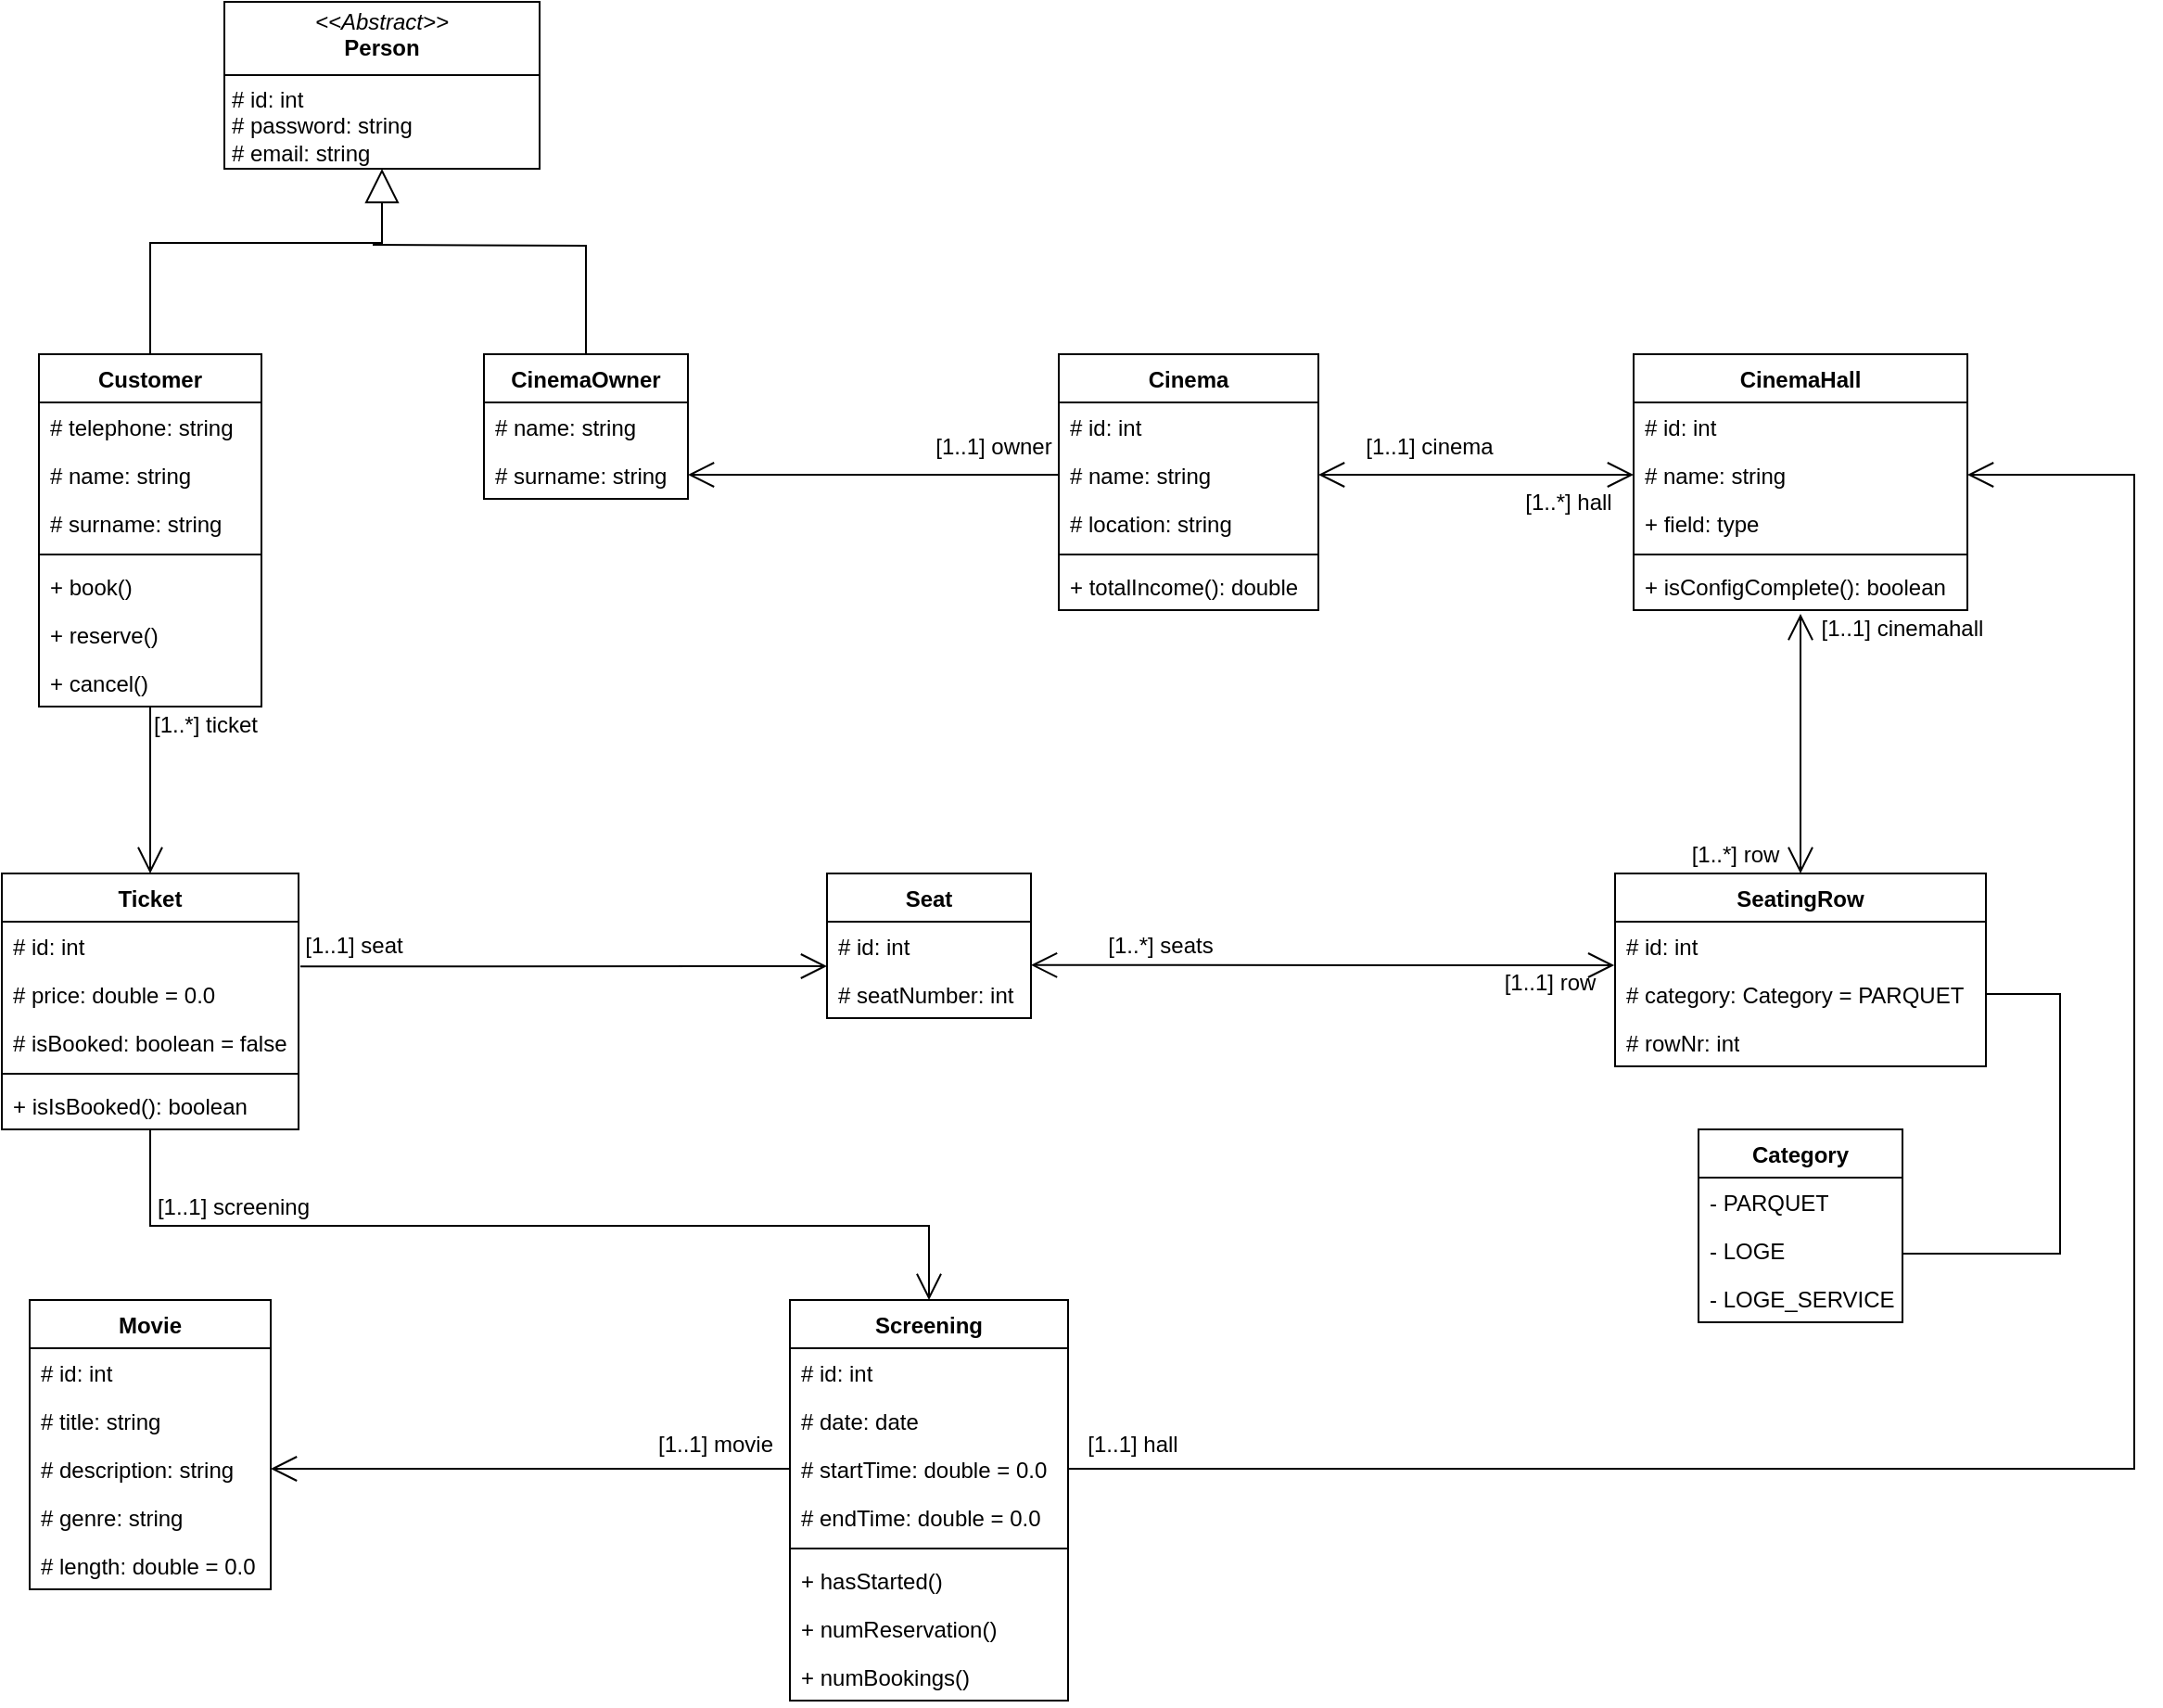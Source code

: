<mxfile version="26.0.9" pages="3">
  <diagram id="qS6SpZiyglDDxvSr4whf" name="UML-Fachklassendiagramm">
    <mxGraphModel dx="2580" dy="1276" grid="1" gridSize="10" guides="1" tooltips="1" connect="1" arrows="1" fold="1" page="1" pageScale="1" pageWidth="827" pageHeight="1169" math="0" shadow="0">
      <root>
        <mxCell id="0" />
        <mxCell id="1" parent="0" />
        <mxCell id="lvTw6lGgkBzKPOZ7wGYp-1" value="Customer" style="swimlane;fontStyle=1;align=center;verticalAlign=top;childLayout=stackLayout;horizontal=1;startSize=26;horizontalStack=0;resizeParent=1;resizeParentMax=0;resizeLast=0;collapsible=1;marginBottom=0;whiteSpace=wrap;html=1;" parent="1" vertex="1">
          <mxGeometry x="180" y="330" width="120" height="190" as="geometry" />
        </mxCell>
        <mxCell id="lvTw6lGgkBzKPOZ7wGYp-2" value="# telephone: string" style="text;strokeColor=none;fillColor=none;align=left;verticalAlign=top;spacingLeft=4;spacingRight=4;overflow=hidden;rotatable=0;points=[[0,0.5],[1,0.5]];portConstraint=eastwest;whiteSpace=wrap;html=1;" parent="lvTw6lGgkBzKPOZ7wGYp-1" vertex="1">
          <mxGeometry y="26" width="120" height="26" as="geometry" />
        </mxCell>
        <mxCell id="lvTw6lGgkBzKPOZ7wGYp-6" value="# name: string" style="text;strokeColor=none;fillColor=none;align=left;verticalAlign=top;spacingLeft=4;spacingRight=4;overflow=hidden;rotatable=0;points=[[0,0.5],[1,0.5]];portConstraint=eastwest;whiteSpace=wrap;html=1;" parent="lvTw6lGgkBzKPOZ7wGYp-1" vertex="1">
          <mxGeometry y="52" width="120" height="26" as="geometry" />
        </mxCell>
        <mxCell id="lvTw6lGgkBzKPOZ7wGYp-7" value="# surname: string" style="text;strokeColor=none;fillColor=none;align=left;verticalAlign=top;spacingLeft=4;spacingRight=4;overflow=hidden;rotatable=0;points=[[0,0.5],[1,0.5]];portConstraint=eastwest;whiteSpace=wrap;html=1;" parent="lvTw6lGgkBzKPOZ7wGYp-1" vertex="1">
          <mxGeometry y="78" width="120" height="26" as="geometry" />
        </mxCell>
        <mxCell id="lvTw6lGgkBzKPOZ7wGYp-3" value="" style="line;strokeWidth=1;fillColor=none;align=left;verticalAlign=middle;spacingTop=-1;spacingLeft=3;spacingRight=3;rotatable=0;labelPosition=right;points=[];portConstraint=eastwest;strokeColor=inherit;" parent="lvTw6lGgkBzKPOZ7wGYp-1" vertex="1">
          <mxGeometry y="104" width="120" height="8" as="geometry" />
        </mxCell>
        <mxCell id="lvTw6lGgkBzKPOZ7wGYp-4" value="+ book()" style="text;strokeColor=none;fillColor=none;align=left;verticalAlign=top;spacingLeft=4;spacingRight=4;overflow=hidden;rotatable=0;points=[[0,0.5],[1,0.5]];portConstraint=eastwest;whiteSpace=wrap;html=1;" parent="lvTw6lGgkBzKPOZ7wGYp-1" vertex="1">
          <mxGeometry y="112" width="120" height="26" as="geometry" />
        </mxCell>
        <mxCell id="lvTw6lGgkBzKPOZ7wGYp-8" value="+ reserve()" style="text;strokeColor=none;fillColor=none;align=left;verticalAlign=top;spacingLeft=4;spacingRight=4;overflow=hidden;rotatable=0;points=[[0,0.5],[1,0.5]];portConstraint=eastwest;whiteSpace=wrap;html=1;" parent="lvTw6lGgkBzKPOZ7wGYp-1" vertex="1">
          <mxGeometry y="138" width="120" height="26" as="geometry" />
        </mxCell>
        <mxCell id="lvTw6lGgkBzKPOZ7wGYp-9" value="+ cancel()" style="text;strokeColor=none;fillColor=none;align=left;verticalAlign=top;spacingLeft=4;spacingRight=4;overflow=hidden;rotatable=0;points=[[0,0.5],[1,0.5]];portConstraint=eastwest;whiteSpace=wrap;html=1;" parent="lvTw6lGgkBzKPOZ7wGYp-1" vertex="1">
          <mxGeometry y="164" width="120" height="26" as="geometry" />
        </mxCell>
        <mxCell id="lvTw6lGgkBzKPOZ7wGYp-5" value="&lt;p style=&quot;margin:0px;margin-top:4px;text-align:center;&quot;&gt;&lt;i&gt;&amp;lt;&amp;lt;Abstract&amp;gt;&amp;gt;&lt;/i&gt;&lt;br&gt;&lt;b&gt;Person&lt;/b&gt;&lt;/p&gt;&lt;hr size=&quot;1&quot; style=&quot;border-style:solid;&quot;&gt;&lt;p style=&quot;margin:0px;margin-left:4px;&quot;&gt;# id: int&lt;br&gt;# password: string&lt;/p&gt;&lt;p style=&quot;margin:0px;margin-left:4px;&quot;&gt;# email: string&lt;/p&gt;&lt;p style=&quot;margin:0px;margin-left:4px;&quot;&gt;&lt;br&gt;&lt;/p&gt;" style="verticalAlign=top;align=left;overflow=fill;html=1;whiteSpace=wrap;" parent="1" vertex="1">
          <mxGeometry x="280" y="140" width="170" height="90" as="geometry" />
        </mxCell>
        <mxCell id="lvTw6lGgkBzKPOZ7wGYp-10" value="" style="endArrow=block;endSize=16;endFill=0;html=1;rounded=0;exitX=0.5;exitY=0;exitDx=0;exitDy=0;entryX=0.5;entryY=1;entryDx=0;entryDy=0;" parent="1" source="lvTw6lGgkBzKPOZ7wGYp-1" target="lvTw6lGgkBzKPOZ7wGYp-5" edge="1">
          <mxGeometry width="160" relative="1" as="geometry">
            <mxPoint x="330" y="410" as="sourcePoint" />
            <mxPoint x="490" y="410" as="targetPoint" />
            <Array as="points">
              <mxPoint x="240" y="270" />
              <mxPoint x="365" y="270" />
            </Array>
          </mxGeometry>
        </mxCell>
        <mxCell id="lvTw6lGgkBzKPOZ7wGYp-11" value="Ticket" style="swimlane;fontStyle=1;align=center;verticalAlign=top;childLayout=stackLayout;horizontal=1;startSize=26;horizontalStack=0;resizeParent=1;resizeParentMax=0;resizeLast=0;collapsible=1;marginBottom=0;whiteSpace=wrap;html=1;" parent="1" vertex="1">
          <mxGeometry x="160" y="610" width="160" height="138" as="geometry" />
        </mxCell>
        <mxCell id="lvTw6lGgkBzKPOZ7wGYp-16" value="# id: int" style="text;strokeColor=none;fillColor=none;align=left;verticalAlign=top;spacingLeft=4;spacingRight=4;overflow=hidden;rotatable=0;points=[[0,0.5],[1,0.5]];portConstraint=eastwest;whiteSpace=wrap;html=1;" parent="lvTw6lGgkBzKPOZ7wGYp-11" vertex="1">
          <mxGeometry y="26" width="160" height="26" as="geometry" />
        </mxCell>
        <mxCell id="lvTw6lGgkBzKPOZ7wGYp-12" value="# price: double = 0.0" style="text;strokeColor=none;fillColor=none;align=left;verticalAlign=top;spacingLeft=4;spacingRight=4;overflow=hidden;rotatable=0;points=[[0,0.5],[1,0.5]];portConstraint=eastwest;whiteSpace=wrap;html=1;" parent="lvTw6lGgkBzKPOZ7wGYp-11" vertex="1">
          <mxGeometry y="52" width="160" height="26" as="geometry" />
        </mxCell>
        <mxCell id="lvTw6lGgkBzKPOZ7wGYp-15" value="# isBooked: boolean = false" style="text;strokeColor=none;fillColor=none;align=left;verticalAlign=top;spacingLeft=4;spacingRight=4;overflow=hidden;rotatable=0;points=[[0,0.5],[1,0.5]];portConstraint=eastwest;whiteSpace=wrap;html=1;" parent="lvTw6lGgkBzKPOZ7wGYp-11" vertex="1">
          <mxGeometry y="78" width="160" height="26" as="geometry" />
        </mxCell>
        <mxCell id="lvTw6lGgkBzKPOZ7wGYp-13" value="" style="line;strokeWidth=1;fillColor=none;align=left;verticalAlign=middle;spacingTop=-1;spacingLeft=3;spacingRight=3;rotatable=0;labelPosition=right;points=[];portConstraint=eastwest;strokeColor=inherit;" parent="lvTw6lGgkBzKPOZ7wGYp-11" vertex="1">
          <mxGeometry y="104" width="160" height="8" as="geometry" />
        </mxCell>
        <mxCell id="lvTw6lGgkBzKPOZ7wGYp-14" value="+ isIsBooked(): boolean" style="text;strokeColor=none;fillColor=none;align=left;verticalAlign=top;spacingLeft=4;spacingRight=4;overflow=hidden;rotatable=0;points=[[0,0.5],[1,0.5]];portConstraint=eastwest;whiteSpace=wrap;html=1;" parent="lvTw6lGgkBzKPOZ7wGYp-11" vertex="1">
          <mxGeometry y="112" width="160" height="26" as="geometry" />
        </mxCell>
        <mxCell id="lvTw6lGgkBzKPOZ7wGYp-17" value="" style="endArrow=open;endFill=1;endSize=12;html=1;rounded=0;entryX=0.5;entryY=0;entryDx=0;entryDy=0;exitX=0.5;exitY=1;exitDx=0;exitDy=0;exitPerimeter=0;" parent="1" source="lvTw6lGgkBzKPOZ7wGYp-9" target="lvTw6lGgkBzKPOZ7wGYp-11" edge="1">
          <mxGeometry width="160" relative="1" as="geometry">
            <mxPoint x="250" y="540" as="sourcePoint" />
            <mxPoint x="540" y="690" as="targetPoint" />
          </mxGeometry>
        </mxCell>
        <mxCell id="lvTw6lGgkBzKPOZ7wGYp-20" value="[1..*] ticket" style="text;html=1;align=center;verticalAlign=middle;whiteSpace=wrap;rounded=0;" parent="1" vertex="1">
          <mxGeometry x="240" y="520" width="60" height="20" as="geometry" />
        </mxCell>
        <mxCell id="lvTw6lGgkBzKPOZ7wGYp-21" value="CinemaOwner" style="swimlane;fontStyle=1;align=center;verticalAlign=top;childLayout=stackLayout;horizontal=1;startSize=26;horizontalStack=0;resizeParent=1;resizeParentMax=0;resizeLast=0;collapsible=1;marginBottom=0;whiteSpace=wrap;html=1;" parent="1" vertex="1">
          <mxGeometry x="420" y="330" width="110" height="78" as="geometry" />
        </mxCell>
        <mxCell id="lvTw6lGgkBzKPOZ7wGYp-22" value="# name: string" style="text;strokeColor=none;fillColor=none;align=left;verticalAlign=top;spacingLeft=4;spacingRight=4;overflow=hidden;rotatable=0;points=[[0,0.5],[1,0.5]];portConstraint=eastwest;whiteSpace=wrap;html=1;" parent="lvTw6lGgkBzKPOZ7wGYp-21" vertex="1">
          <mxGeometry y="26" width="110" height="26" as="geometry" />
        </mxCell>
        <mxCell id="lvTw6lGgkBzKPOZ7wGYp-25" value="# surname: string" style="text;strokeColor=none;fillColor=none;align=left;verticalAlign=top;spacingLeft=4;spacingRight=4;overflow=hidden;rotatable=0;points=[[0,0.5],[1,0.5]];portConstraint=eastwest;whiteSpace=wrap;html=1;" parent="lvTw6lGgkBzKPOZ7wGYp-21" vertex="1">
          <mxGeometry y="52" width="110" height="26" as="geometry" />
        </mxCell>
        <mxCell id="lvTw6lGgkBzKPOZ7wGYp-29" value="" style="endArrow=none;html=1;edgeStyle=orthogonalEdgeStyle;rounded=0;entryX=0.5;entryY=0;entryDx=0;entryDy=0;" parent="1" target="lvTw6lGgkBzKPOZ7wGYp-21" edge="1">
          <mxGeometry relative="1" as="geometry">
            <mxPoint x="360" y="271" as="sourcePoint" />
            <mxPoint x="640" y="240" as="targetPoint" />
          </mxGeometry>
        </mxCell>
        <mxCell id="lvTw6lGgkBzKPOZ7wGYp-32" value="Cinema" style="swimlane;fontStyle=1;align=center;verticalAlign=top;childLayout=stackLayout;horizontal=1;startSize=26;horizontalStack=0;resizeParent=1;resizeParentMax=0;resizeLast=0;collapsible=1;marginBottom=0;whiteSpace=wrap;html=1;" parent="1" vertex="1">
          <mxGeometry x="730" y="330" width="140" height="138" as="geometry" />
        </mxCell>
        <mxCell id="lvTw6lGgkBzKPOZ7wGYp-33" value="# id: int" style="text;strokeColor=none;fillColor=none;align=left;verticalAlign=top;spacingLeft=4;spacingRight=4;overflow=hidden;rotatable=0;points=[[0,0.5],[1,0.5]];portConstraint=eastwest;whiteSpace=wrap;html=1;" parent="lvTw6lGgkBzKPOZ7wGYp-32" vertex="1">
          <mxGeometry y="26" width="140" height="26" as="geometry" />
        </mxCell>
        <mxCell id="lvTw6lGgkBzKPOZ7wGYp-36" value="# name: string" style="text;strokeColor=none;fillColor=none;align=left;verticalAlign=top;spacingLeft=4;spacingRight=4;overflow=hidden;rotatable=0;points=[[0,0.5],[1,0.5]];portConstraint=eastwest;whiteSpace=wrap;html=1;" parent="lvTw6lGgkBzKPOZ7wGYp-32" vertex="1">
          <mxGeometry y="52" width="140" height="26" as="geometry" />
        </mxCell>
        <mxCell id="lvTw6lGgkBzKPOZ7wGYp-37" value="# location: string" style="text;strokeColor=none;fillColor=none;align=left;verticalAlign=top;spacingLeft=4;spacingRight=4;overflow=hidden;rotatable=0;points=[[0,0.5],[1,0.5]];portConstraint=eastwest;whiteSpace=wrap;html=1;" parent="lvTw6lGgkBzKPOZ7wGYp-32" vertex="1">
          <mxGeometry y="78" width="140" height="26" as="geometry" />
        </mxCell>
        <mxCell id="lvTw6lGgkBzKPOZ7wGYp-34" value="" style="line;strokeWidth=1;fillColor=none;align=left;verticalAlign=middle;spacingTop=-1;spacingLeft=3;spacingRight=3;rotatable=0;labelPosition=right;points=[];portConstraint=eastwest;strokeColor=inherit;" parent="lvTw6lGgkBzKPOZ7wGYp-32" vertex="1">
          <mxGeometry y="104" width="140" height="8" as="geometry" />
        </mxCell>
        <mxCell id="lvTw6lGgkBzKPOZ7wGYp-35" value="+ totalIncome(): double" style="text;strokeColor=none;fillColor=none;align=left;verticalAlign=top;spacingLeft=4;spacingRight=4;overflow=hidden;rotatable=0;points=[[0,0.5],[1,0.5]];portConstraint=eastwest;whiteSpace=wrap;html=1;" parent="lvTw6lGgkBzKPOZ7wGYp-32" vertex="1">
          <mxGeometry y="112" width="140" height="26" as="geometry" />
        </mxCell>
        <mxCell id="lvTw6lGgkBzKPOZ7wGYp-39" value="" style="endArrow=open;endFill=1;endSize=12;html=1;rounded=0;exitX=0;exitY=0.5;exitDx=0;exitDy=0;entryX=1;entryY=0.5;entryDx=0;entryDy=0;" parent="1" source="lvTw6lGgkBzKPOZ7wGYp-36" target="lvTw6lGgkBzKPOZ7wGYp-25" edge="1">
          <mxGeometry width="160" relative="1" as="geometry">
            <mxPoint x="670" y="420" as="sourcePoint" />
            <mxPoint x="650" y="400" as="targetPoint" />
          </mxGeometry>
        </mxCell>
        <mxCell id="lvTw6lGgkBzKPOZ7wGYp-40" value="[1..1] owner" style="text;html=1;align=center;verticalAlign=middle;whiteSpace=wrap;rounded=0;" parent="1" vertex="1">
          <mxGeometry x="660" y="370" width="70" height="20" as="geometry" />
        </mxCell>
        <mxCell id="lvTw6lGgkBzKPOZ7wGYp-41" value="CinemaHall" style="swimlane;fontStyle=1;align=center;verticalAlign=top;childLayout=stackLayout;horizontal=1;startSize=26;horizontalStack=0;resizeParent=1;resizeParentMax=0;resizeLast=0;collapsible=1;marginBottom=0;whiteSpace=wrap;html=1;" parent="1" vertex="1">
          <mxGeometry x="1040" y="330" width="180" height="138" as="geometry" />
        </mxCell>
        <mxCell id="lvTw6lGgkBzKPOZ7wGYp-42" value="# id: int" style="text;strokeColor=none;fillColor=none;align=left;verticalAlign=top;spacingLeft=4;spacingRight=4;overflow=hidden;rotatable=0;points=[[0,0.5],[1,0.5]];portConstraint=eastwest;whiteSpace=wrap;html=1;" parent="lvTw6lGgkBzKPOZ7wGYp-41" vertex="1">
          <mxGeometry y="26" width="180" height="26" as="geometry" />
        </mxCell>
        <mxCell id="lvTw6lGgkBzKPOZ7wGYp-45" value="# name: string" style="text;strokeColor=none;fillColor=none;align=left;verticalAlign=top;spacingLeft=4;spacingRight=4;overflow=hidden;rotatable=0;points=[[0,0.5],[1,0.5]];portConstraint=eastwest;whiteSpace=wrap;html=1;" parent="lvTw6lGgkBzKPOZ7wGYp-41" vertex="1">
          <mxGeometry y="52" width="180" height="26" as="geometry" />
        </mxCell>
        <mxCell id="lvTw6lGgkBzKPOZ7wGYp-46" value="+ field: type" style="text;strokeColor=none;fillColor=none;align=left;verticalAlign=top;spacingLeft=4;spacingRight=4;overflow=hidden;rotatable=0;points=[[0,0.5],[1,0.5]];portConstraint=eastwest;whiteSpace=wrap;html=1;" parent="lvTw6lGgkBzKPOZ7wGYp-41" vertex="1">
          <mxGeometry y="78" width="180" height="26" as="geometry" />
        </mxCell>
        <mxCell id="lvTw6lGgkBzKPOZ7wGYp-43" value="" style="line;strokeWidth=1;fillColor=none;align=left;verticalAlign=middle;spacingTop=-1;spacingLeft=3;spacingRight=3;rotatable=0;labelPosition=right;points=[];portConstraint=eastwest;strokeColor=inherit;" parent="lvTw6lGgkBzKPOZ7wGYp-41" vertex="1">
          <mxGeometry y="104" width="180" height="8" as="geometry" />
        </mxCell>
        <mxCell id="lvTw6lGgkBzKPOZ7wGYp-44" value="+ isConfigComplete(): boolean" style="text;strokeColor=none;fillColor=none;align=left;verticalAlign=top;spacingLeft=4;spacingRight=4;overflow=hidden;rotatable=0;points=[[0,0.5],[1,0.5]];portConstraint=eastwest;whiteSpace=wrap;html=1;" parent="lvTw6lGgkBzKPOZ7wGYp-41" vertex="1">
          <mxGeometry y="112" width="180" height="26" as="geometry" />
        </mxCell>
        <mxCell id="lvTw6lGgkBzKPOZ7wGYp-49" value="" style="endArrow=open;endFill=1;endSize=12;html=1;rounded=0;startArrow=open;startFill=0;startSize=12;exitX=1;exitY=0.5;exitDx=0;exitDy=0;entryX=0;entryY=0.5;entryDx=0;entryDy=0;" parent="1" source="lvTw6lGgkBzKPOZ7wGYp-36" target="lvTw6lGgkBzKPOZ7wGYp-45" edge="1">
          <mxGeometry width="160" relative="1" as="geometry">
            <mxPoint x="1050" y="560" as="sourcePoint" />
            <mxPoint x="1210" y="560" as="targetPoint" />
          </mxGeometry>
        </mxCell>
        <mxCell id="lvTw6lGgkBzKPOZ7wGYp-50" value="[1..1] cinema" style="text;html=1;align=center;verticalAlign=middle;whiteSpace=wrap;rounded=0;" parent="1" vertex="1">
          <mxGeometry x="890" y="370" width="80" height="20" as="geometry" />
        </mxCell>
        <mxCell id="lvTw6lGgkBzKPOZ7wGYp-51" value="[1..*] hall" style="text;html=1;align=center;verticalAlign=middle;whiteSpace=wrap;rounded=0;" parent="1" vertex="1">
          <mxGeometry x="970" y="400" width="70" height="20" as="geometry" />
        </mxCell>
        <mxCell id="lvTw6lGgkBzKPOZ7wGYp-52" value="SeatingRow" style="swimlane;fontStyle=1;align=center;verticalAlign=top;childLayout=stackLayout;horizontal=1;startSize=26;horizontalStack=0;resizeParent=1;resizeParentMax=0;resizeLast=0;collapsible=1;marginBottom=0;whiteSpace=wrap;html=1;" parent="1" vertex="1">
          <mxGeometry x="1030" y="610" width="200" height="104" as="geometry" />
        </mxCell>
        <mxCell id="lvTw6lGgkBzKPOZ7wGYp-56" value="# id: int" style="text;strokeColor=none;fillColor=none;align=left;verticalAlign=top;spacingLeft=4;spacingRight=4;overflow=hidden;rotatable=0;points=[[0,0.5],[1,0.5]];portConstraint=eastwest;whiteSpace=wrap;html=1;" parent="lvTw6lGgkBzKPOZ7wGYp-52" vertex="1">
          <mxGeometry y="26" width="200" height="26" as="geometry" />
        </mxCell>
        <mxCell id="lvTw6lGgkBzKPOZ7wGYp-53" value="# category: Category = PARQUET" style="text;strokeColor=none;fillColor=none;align=left;verticalAlign=top;spacingLeft=4;spacingRight=4;overflow=hidden;rotatable=0;points=[[0,0.5],[1,0.5]];portConstraint=eastwest;whiteSpace=wrap;html=1;" parent="lvTw6lGgkBzKPOZ7wGYp-52" vertex="1">
          <mxGeometry y="52" width="200" height="26" as="geometry" />
        </mxCell>
        <mxCell id="lvTw6lGgkBzKPOZ7wGYp-57" value="# rowNr: int" style="text;strokeColor=none;fillColor=none;align=left;verticalAlign=top;spacingLeft=4;spacingRight=4;overflow=hidden;rotatable=0;points=[[0,0.5],[1,0.5]];portConstraint=eastwest;whiteSpace=wrap;html=1;" parent="lvTw6lGgkBzKPOZ7wGYp-52" vertex="1">
          <mxGeometry y="78" width="200" height="26" as="geometry" />
        </mxCell>
        <mxCell id="lvTw6lGgkBzKPOZ7wGYp-58" value="" style="endArrow=open;endFill=1;endSize=12;html=1;rounded=0;startArrow=open;startFill=0;startSize=12;exitX=0.5;exitY=0;exitDx=0;exitDy=0;" parent="1" source="lvTw6lGgkBzKPOZ7wGYp-52" edge="1">
          <mxGeometry width="160" relative="1" as="geometry">
            <mxPoint x="1000" y="550" as="sourcePoint" />
            <mxPoint x="1130" y="470" as="targetPoint" />
          </mxGeometry>
        </mxCell>
        <mxCell id="lvTw6lGgkBzKPOZ7wGYp-59" value="[1..*] row" style="text;html=1;align=center;verticalAlign=middle;whiteSpace=wrap;rounded=0;" parent="1" vertex="1">
          <mxGeometry x="1060" y="590" width="70" height="20" as="geometry" />
        </mxCell>
        <mxCell id="lvTw6lGgkBzKPOZ7wGYp-60" value="[1..1] cinemahall" style="text;html=1;align=center;verticalAlign=middle;whiteSpace=wrap;rounded=0;" parent="1" vertex="1">
          <mxGeometry x="1130" y="468" width="110" height="20" as="geometry" />
        </mxCell>
        <mxCell id="lvTw6lGgkBzKPOZ7wGYp-61" value="Category" style="swimlane;fontStyle=1;align=center;verticalAlign=top;childLayout=stackLayout;horizontal=1;startSize=26;horizontalStack=0;resizeParent=1;resizeParentMax=0;resizeLast=0;collapsible=1;marginBottom=0;whiteSpace=wrap;html=1;" parent="1" vertex="1">
          <mxGeometry x="1075" y="748" width="110" height="104" as="geometry" />
        </mxCell>
        <mxCell id="lvTw6lGgkBzKPOZ7wGYp-62" value="- PARQUET" style="text;strokeColor=none;fillColor=none;align=left;verticalAlign=top;spacingLeft=4;spacingRight=4;overflow=hidden;rotatable=0;points=[[0,0.5],[1,0.5]];portConstraint=eastwest;whiteSpace=wrap;html=1;" parent="lvTw6lGgkBzKPOZ7wGYp-61" vertex="1">
          <mxGeometry y="26" width="110" height="26" as="geometry" />
        </mxCell>
        <mxCell id="lvTw6lGgkBzKPOZ7wGYp-65" value="- LOGE" style="text;strokeColor=none;fillColor=none;align=left;verticalAlign=top;spacingLeft=4;spacingRight=4;overflow=hidden;rotatable=0;points=[[0,0.5],[1,0.5]];portConstraint=eastwest;whiteSpace=wrap;html=1;" parent="lvTw6lGgkBzKPOZ7wGYp-61" vertex="1">
          <mxGeometry y="52" width="110" height="26" as="geometry" />
        </mxCell>
        <mxCell id="lvTw6lGgkBzKPOZ7wGYp-66" value="- LOGE_SERVICE" style="text;strokeColor=none;fillColor=none;align=left;verticalAlign=top;spacingLeft=4;spacingRight=4;overflow=hidden;rotatable=0;points=[[0,0.5],[1,0.5]];portConstraint=eastwest;whiteSpace=wrap;html=1;" parent="lvTw6lGgkBzKPOZ7wGYp-61" vertex="1">
          <mxGeometry y="78" width="110" height="26" as="geometry" />
        </mxCell>
        <mxCell id="lvTw6lGgkBzKPOZ7wGYp-69" value="" style="endArrow=none;html=1;edgeStyle=orthogonalEdgeStyle;rounded=0;exitX=1;exitY=0.5;exitDx=0;exitDy=0;entryX=1;entryY=0.5;entryDx=0;entryDy=0;" parent="1" source="lvTw6lGgkBzKPOZ7wGYp-65" target="lvTw6lGgkBzKPOZ7wGYp-53" edge="1">
          <mxGeometry relative="1" as="geometry">
            <mxPoint x="1240" y="810" as="sourcePoint" />
            <mxPoint x="1480" y="740" as="targetPoint" />
            <Array as="points">
              <mxPoint x="1270" y="815" />
              <mxPoint x="1270" y="675" />
            </Array>
          </mxGeometry>
        </mxCell>
        <mxCell id="lvTw6lGgkBzKPOZ7wGYp-72" value="Seat" style="swimlane;fontStyle=1;align=center;verticalAlign=top;childLayout=stackLayout;horizontal=1;startSize=26;horizontalStack=0;resizeParent=1;resizeParentMax=0;resizeLast=0;collapsible=1;marginBottom=0;whiteSpace=wrap;html=1;" parent="1" vertex="1">
          <mxGeometry x="605" y="610" width="110" height="78" as="geometry" />
        </mxCell>
        <mxCell id="lvTw6lGgkBzKPOZ7wGYp-73" value="# id: int" style="text;strokeColor=none;fillColor=none;align=left;verticalAlign=top;spacingLeft=4;spacingRight=4;overflow=hidden;rotatable=0;points=[[0,0.5],[1,0.5]];portConstraint=eastwest;whiteSpace=wrap;html=1;" parent="lvTw6lGgkBzKPOZ7wGYp-72" vertex="1">
          <mxGeometry y="26" width="110" height="26" as="geometry" />
        </mxCell>
        <mxCell id="lvTw6lGgkBzKPOZ7wGYp-76" value="# seatNumber: int" style="text;strokeColor=none;fillColor=none;align=left;verticalAlign=top;spacingLeft=4;spacingRight=4;overflow=hidden;rotatable=0;points=[[0,0.5],[1,0.5]];portConstraint=eastwest;whiteSpace=wrap;html=1;" parent="lvTw6lGgkBzKPOZ7wGYp-72" vertex="1">
          <mxGeometry y="52" width="110" height="26" as="geometry" />
        </mxCell>
        <mxCell id="lvTw6lGgkBzKPOZ7wGYp-77" value="" style="endArrow=open;endFill=1;endSize=12;html=1;rounded=0;startArrow=open;startFill=0;startSize=12;exitX=1;exitY=0.9;exitDx=0;exitDy=0;entryX=-0.002;entryY=0.904;entryDx=0;entryDy=0;exitPerimeter=0;entryPerimeter=0;" parent="1" source="lvTw6lGgkBzKPOZ7wGYp-73" target="lvTw6lGgkBzKPOZ7wGYp-56" edge="1">
          <mxGeometry width="160" relative="1" as="geometry">
            <mxPoint x="880" y="560" as="sourcePoint" />
            <mxPoint x="1030" y="560" as="targetPoint" />
          </mxGeometry>
        </mxCell>
        <mxCell id="lvTw6lGgkBzKPOZ7wGYp-78" value="[1..*] seats" style="text;html=1;align=center;verticalAlign=middle;whiteSpace=wrap;rounded=0;" parent="1" vertex="1">
          <mxGeometry x="750" y="639" width="70" height="20" as="geometry" />
        </mxCell>
        <mxCell id="lvTw6lGgkBzKPOZ7wGYp-79" value="[1..1] row" style="text;html=1;align=center;verticalAlign=middle;whiteSpace=wrap;rounded=0;" parent="1" vertex="1">
          <mxGeometry x="960" y="659" width="70" height="20" as="geometry" />
        </mxCell>
        <mxCell id="lvTw6lGgkBzKPOZ7wGYp-80" value="" style="endArrow=open;endFill=1;endSize=12;html=1;rounded=0;entryX=0;entryY=0.923;entryDx=0;entryDy=0;exitX=1.006;exitY=0.93;exitDx=0;exitDy=0;exitPerimeter=0;entryPerimeter=0;" parent="1" source="lvTw6lGgkBzKPOZ7wGYp-16" target="lvTw6lGgkBzKPOZ7wGYp-73" edge="1">
          <mxGeometry width="160" relative="1" as="geometry">
            <mxPoint x="520" y="585" as="sourcePoint" />
            <mxPoint x="520" y="675" as="targetPoint" />
          </mxGeometry>
        </mxCell>
        <mxCell id="lvTw6lGgkBzKPOZ7wGYp-81" value="[1..1] seat" style="text;html=1;align=center;verticalAlign=middle;whiteSpace=wrap;rounded=0;" parent="1" vertex="1">
          <mxGeometry x="320" y="639" width="60" height="20" as="geometry" />
        </mxCell>
        <mxCell id="lvTw6lGgkBzKPOZ7wGYp-82" value="Movie" style="swimlane;fontStyle=1;align=center;verticalAlign=top;childLayout=stackLayout;horizontal=1;startSize=26;horizontalStack=0;resizeParent=1;resizeParentMax=0;resizeLast=0;collapsible=1;marginBottom=0;whiteSpace=wrap;html=1;" parent="1" vertex="1">
          <mxGeometry x="175" y="840" width="130" height="156" as="geometry" />
        </mxCell>
        <mxCell id="lvTw6lGgkBzKPOZ7wGYp-83" value="# id: int" style="text;strokeColor=none;fillColor=none;align=left;verticalAlign=top;spacingLeft=4;spacingRight=4;overflow=hidden;rotatable=0;points=[[0,0.5],[1,0.5]];portConstraint=eastwest;whiteSpace=wrap;html=1;" parent="lvTw6lGgkBzKPOZ7wGYp-82" vertex="1">
          <mxGeometry y="26" width="130" height="26" as="geometry" />
        </mxCell>
        <mxCell id="lvTw6lGgkBzKPOZ7wGYp-86" value="# title: string" style="text;strokeColor=none;fillColor=none;align=left;verticalAlign=top;spacingLeft=4;spacingRight=4;overflow=hidden;rotatable=0;points=[[0,0.5],[1,0.5]];portConstraint=eastwest;whiteSpace=wrap;html=1;" parent="lvTw6lGgkBzKPOZ7wGYp-82" vertex="1">
          <mxGeometry y="52" width="130" height="26" as="geometry" />
        </mxCell>
        <mxCell id="lvTw6lGgkBzKPOZ7wGYp-88" value="# description: string" style="text;strokeColor=none;fillColor=none;align=left;verticalAlign=top;spacingLeft=4;spacingRight=4;overflow=hidden;rotatable=0;points=[[0,0.5],[1,0.5]];portConstraint=eastwest;whiteSpace=wrap;html=1;" parent="lvTw6lGgkBzKPOZ7wGYp-82" vertex="1">
          <mxGeometry y="78" width="130" height="26" as="geometry" />
        </mxCell>
        <mxCell id="lvTw6lGgkBzKPOZ7wGYp-89" value="# genre: string" style="text;strokeColor=none;fillColor=none;align=left;verticalAlign=top;spacingLeft=4;spacingRight=4;overflow=hidden;rotatable=0;points=[[0,0.5],[1,0.5]];portConstraint=eastwest;whiteSpace=wrap;html=1;" parent="lvTw6lGgkBzKPOZ7wGYp-82" vertex="1">
          <mxGeometry y="104" width="130" height="26" as="geometry" />
        </mxCell>
        <mxCell id="lvTw6lGgkBzKPOZ7wGYp-87" value="# length: double = 0.0" style="text;strokeColor=none;fillColor=none;align=left;verticalAlign=top;spacingLeft=4;spacingRight=4;overflow=hidden;rotatable=0;points=[[0,0.5],[1,0.5]];portConstraint=eastwest;whiteSpace=wrap;html=1;" parent="lvTw6lGgkBzKPOZ7wGYp-82" vertex="1">
          <mxGeometry y="130" width="130" height="26" as="geometry" />
        </mxCell>
        <mxCell id="lvTw6lGgkBzKPOZ7wGYp-90" value="Screening" style="swimlane;fontStyle=1;align=center;verticalAlign=top;childLayout=stackLayout;horizontal=1;startSize=26;horizontalStack=0;resizeParent=1;resizeParentMax=0;resizeLast=0;collapsible=1;marginBottom=0;whiteSpace=wrap;html=1;" parent="1" vertex="1">
          <mxGeometry x="585" y="840" width="150" height="216" as="geometry" />
        </mxCell>
        <mxCell id="lvTw6lGgkBzKPOZ7wGYp-91" value="# id: int" style="text;strokeColor=none;fillColor=none;align=left;verticalAlign=top;spacingLeft=4;spacingRight=4;overflow=hidden;rotatable=0;points=[[0,0.5],[1,0.5]];portConstraint=eastwest;whiteSpace=wrap;html=1;" parent="lvTw6lGgkBzKPOZ7wGYp-90" vertex="1">
          <mxGeometry y="26" width="150" height="26" as="geometry" />
        </mxCell>
        <mxCell id="lvTw6lGgkBzKPOZ7wGYp-94" value="# date: date" style="text;strokeColor=none;fillColor=none;align=left;verticalAlign=top;spacingLeft=4;spacingRight=4;overflow=hidden;rotatable=0;points=[[0,0.5],[1,0.5]];portConstraint=eastwest;whiteSpace=wrap;html=1;" parent="lvTw6lGgkBzKPOZ7wGYp-90" vertex="1">
          <mxGeometry y="52" width="150" height="26" as="geometry" />
        </mxCell>
        <mxCell id="lvTw6lGgkBzKPOZ7wGYp-95" value="# startTime: double = 0.0" style="text;strokeColor=none;fillColor=none;align=left;verticalAlign=top;spacingLeft=4;spacingRight=4;overflow=hidden;rotatable=0;points=[[0,0.5],[1,0.5]];portConstraint=eastwest;whiteSpace=wrap;html=1;" parent="lvTw6lGgkBzKPOZ7wGYp-90" vertex="1">
          <mxGeometry y="78" width="150" height="26" as="geometry" />
        </mxCell>
        <mxCell id="lvTw6lGgkBzKPOZ7wGYp-96" value="# endTime: double = 0.0" style="text;strokeColor=none;fillColor=none;align=left;verticalAlign=top;spacingLeft=4;spacingRight=4;overflow=hidden;rotatable=0;points=[[0,0.5],[1,0.5]];portConstraint=eastwest;whiteSpace=wrap;html=1;" parent="lvTw6lGgkBzKPOZ7wGYp-90" vertex="1">
          <mxGeometry y="104" width="150" height="26" as="geometry" />
        </mxCell>
        <mxCell id="lvTw6lGgkBzKPOZ7wGYp-92" value="" style="line;strokeWidth=1;fillColor=none;align=left;verticalAlign=middle;spacingTop=-1;spacingLeft=3;spacingRight=3;rotatable=0;labelPosition=right;points=[];portConstraint=eastwest;strokeColor=inherit;" parent="lvTw6lGgkBzKPOZ7wGYp-90" vertex="1">
          <mxGeometry y="130" width="150" height="8" as="geometry" />
        </mxCell>
        <mxCell id="lvTw6lGgkBzKPOZ7wGYp-93" value="+ hasStarted()" style="text;strokeColor=none;fillColor=none;align=left;verticalAlign=top;spacingLeft=4;spacingRight=4;overflow=hidden;rotatable=0;points=[[0,0.5],[1,0.5]];portConstraint=eastwest;whiteSpace=wrap;html=1;" parent="lvTw6lGgkBzKPOZ7wGYp-90" vertex="1">
          <mxGeometry y="138" width="150" height="26" as="geometry" />
        </mxCell>
        <mxCell id="lvTw6lGgkBzKPOZ7wGYp-97" value="+ numReservation()" style="text;strokeColor=none;fillColor=none;align=left;verticalAlign=top;spacingLeft=4;spacingRight=4;overflow=hidden;rotatable=0;points=[[0,0.5],[1,0.5]];portConstraint=eastwest;whiteSpace=wrap;html=1;" parent="lvTw6lGgkBzKPOZ7wGYp-90" vertex="1">
          <mxGeometry y="164" width="150" height="26" as="geometry" />
        </mxCell>
        <mxCell id="lvTw6lGgkBzKPOZ7wGYp-98" value="+ numBookings()" style="text;strokeColor=none;fillColor=none;align=left;verticalAlign=top;spacingLeft=4;spacingRight=4;overflow=hidden;rotatable=0;points=[[0,0.5],[1,0.5]];portConstraint=eastwest;whiteSpace=wrap;html=1;" parent="lvTw6lGgkBzKPOZ7wGYp-90" vertex="1">
          <mxGeometry y="190" width="150" height="26" as="geometry" />
        </mxCell>
        <mxCell id="lvTw6lGgkBzKPOZ7wGYp-99" value="" style="endArrow=open;endFill=1;endSize=12;html=1;rounded=0;entryX=0.5;entryY=0;entryDx=0;entryDy=0;exitX=0.5;exitY=1;exitDx=0;exitDy=0;" parent="1" source="lvTw6lGgkBzKPOZ7wGYp-11" target="lvTw6lGgkBzKPOZ7wGYp-90" edge="1">
          <mxGeometry width="160" relative="1" as="geometry">
            <mxPoint x="240" y="750" as="sourcePoint" />
            <mxPoint x="579" y="780" as="targetPoint" />
            <Array as="points">
              <mxPoint x="240" y="800" />
              <mxPoint x="660" y="800" />
            </Array>
          </mxGeometry>
        </mxCell>
        <mxCell id="lvTw6lGgkBzKPOZ7wGYp-100" value="" style="endArrow=open;endFill=1;endSize=12;html=1;rounded=0;exitX=0;exitY=0.5;exitDx=0;exitDy=0;entryX=1;entryY=0.5;entryDx=0;entryDy=0;" parent="1" source="lvTw6lGgkBzKPOZ7wGYp-95" target="lvTw6lGgkBzKPOZ7wGYp-88" edge="1">
          <mxGeometry width="160" relative="1" as="geometry">
            <mxPoint x="390" y="770" as="sourcePoint" />
            <mxPoint x="380" y="950" as="targetPoint" />
          </mxGeometry>
        </mxCell>
        <mxCell id="lvTw6lGgkBzKPOZ7wGYp-101" value="" style="endArrow=open;endFill=1;endSize=12;html=1;rounded=0;entryX=1;entryY=0.5;entryDx=0;entryDy=0;exitX=1;exitY=0.5;exitDx=0;exitDy=0;" parent="1" source="lvTw6lGgkBzKPOZ7wGYp-95" target="lvTw6lGgkBzKPOZ7wGYp-45" edge="1">
          <mxGeometry width="160" relative="1" as="geometry">
            <mxPoint x="1000.5" y="1070" as="sourcePoint" />
            <mxPoint x="1259.5" y="1070" as="targetPoint" />
            <Array as="points">
              <mxPoint x="1310" y="931" />
              <mxPoint x="1310" y="395" />
            </Array>
          </mxGeometry>
        </mxCell>
        <mxCell id="lvTw6lGgkBzKPOZ7wGYp-102" value="[1..1] hall" style="text;html=1;align=center;verticalAlign=middle;whiteSpace=wrap;rounded=0;" parent="1" vertex="1">
          <mxGeometry x="740" y="908" width="60" height="20" as="geometry" />
        </mxCell>
        <mxCell id="lvTw6lGgkBzKPOZ7wGYp-103" value="[1..1] movie" style="text;html=1;align=center;verticalAlign=middle;whiteSpace=wrap;rounded=0;" parent="1" vertex="1">
          <mxGeometry x="510" y="908" width="70" height="20" as="geometry" />
        </mxCell>
        <mxCell id="lvTw6lGgkBzKPOZ7wGYp-104" value="[1..1] screening" style="text;html=1;align=center;verticalAlign=middle;whiteSpace=wrap;rounded=0;" parent="1" vertex="1">
          <mxGeometry x="240" y="780" width="90" height="20" as="geometry" />
        </mxCell>
      </root>
    </mxGraphModel>
  </diagram>
  <diagram id="xhAOGX8HBjKY1b5gRMIL" name="Anwendungsfalldiagramm">
    <mxGraphModel dx="1290" dy="638" grid="1" gridSize="10" guides="1" tooltips="1" connect="1" arrows="1" fold="1" page="1" pageScale="1" pageWidth="827" pageHeight="1169" math="0" shadow="0">
      <root>
        <mxCell id="0" />
        <mxCell id="1" parent="0" />
      </root>
    </mxGraphModel>
  </diagram>
  <diagram name="Komponentendiagramm" id="KH6CJhMq0UlY0PgXPY_X">
    <mxGraphModel dx="1290" dy="638" grid="1" gridSize="10" guides="1" tooltips="1" connect="1" arrows="1" fold="1" page="1" pageScale="1" pageWidth="827" pageHeight="1169" math="0" shadow="0">
      <root>
        <mxCell id="0" />
        <mxCell id="1" parent="0" />
        <mxCell id="-PSbv1FXcQhK0JFiI9Yf-47" value="" style="rounded=0;orthogonalLoop=1;jettySize=auto;html=1;endArrow=halfCircle;endFill=0;endSize=6;strokeWidth=1;sketch=0;exitX=1;exitY=0.5;exitDx=0;exitDy=0;" parent="1" source="-PSbv1FXcQhK0JFiI9Yf-18" edge="1">
          <mxGeometry relative="1" as="geometry">
            <mxPoint x="300" y="190" as="sourcePoint" />
            <mxPoint x="300" y="185" as="targetPoint" />
            <Array as="points" />
          </mxGeometry>
        </mxCell>
        <mxCell id="-PSbv1FXcQhK0JFiI9Yf-46" value="" style="rounded=0;orthogonalLoop=1;jettySize=auto;html=1;endArrow=halfCircle;endFill=0;endSize=6;strokeWidth=1;sketch=0;exitX=1;exitY=0.5;exitDx=0;exitDy=0;" parent="1" source="-PSbv1FXcQhK0JFiI9Yf-17" edge="1">
          <mxGeometry relative="1" as="geometry">
            <mxPoint x="290" y="180" as="sourcePoint" />
            <mxPoint x="300" y="185" as="targetPoint" />
          </mxGeometry>
        </mxCell>
        <mxCell id="-PSbv1FXcQhK0JFiI9Yf-44" value="" style="rounded=0;orthogonalLoop=1;jettySize=auto;html=1;endArrow=halfCircle;endFill=0;endSize=6;strokeWidth=1;sketch=0;exitX=1;exitY=0.5;exitDx=0;exitDy=0;" parent="1" source="-PSbv1FXcQhK0JFiI9Yf-1" edge="1">
          <mxGeometry relative="1" as="geometry">
            <mxPoint x="280" y="170" as="sourcePoint" />
            <mxPoint x="300" y="185" as="targetPoint" />
          </mxGeometry>
        </mxCell>
        <mxCell id="-PSbv1FXcQhK0JFiI9Yf-31" value="" style="ellipse;shape=cloud;whiteSpace=wrap;html=1;" parent="1" vertex="1">
          <mxGeometry x="300" y="277.73" width="270" height="100" as="geometry" />
        </mxCell>
        <mxCell id="-PSbv1FXcQhK0JFiI9Yf-2" value="ApplicationService" style="html=1;whiteSpace=wrap;" parent="1" vertex="1">
          <mxGeometry x="360" y="160" width="160" height="50" as="geometry" />
        </mxCell>
        <mxCell id="-PSbv1FXcQhK0JFiI9Yf-4" value="PersistenceService" style="html=1;whiteSpace=wrap;" parent="1" vertex="1">
          <mxGeometry x="300.37" y="447.73" width="110" height="50" as="geometry" />
        </mxCell>
        <mxCell id="-PSbv1FXcQhK0JFiI9Yf-5" value="StatisticsService" style="html=1;whiteSpace=wrap;" parent="1" vertex="1">
          <mxGeometry x="467.87" y="447.73" width="110" height="50" as="geometry" />
        </mxCell>
        <mxCell id="-PSbv1FXcQhK0JFiI9Yf-7" value="" style="shape=doubleArrow;direction=south;whiteSpace=wrap;html=1;" parent="1" vertex="1">
          <mxGeometry x="510.37" y="377.73" width="25" height="50" as="geometry" />
        </mxCell>
        <mxCell id="-PSbv1FXcQhK0JFiI9Yf-9" value="MariaDB" style="image;aspect=fixed;perimeter=ellipsePerimeter;html=1;align=center;shadow=0;dashed=0;spacingTop=3;image=img/lib/active_directory/databases.svg;" parent="1" vertex="1">
          <mxGeometry x="330.37" y="548.73" width="50" height="49" as="geometry" />
        </mxCell>
        <mxCell id="-PSbv1FXcQhK0JFiI9Yf-10" value="" style="image;aspect=fixed;perimeter=ellipsePerimeter;html=1;align=center;shadow=0;dashed=0;spacingTop=3;image=img/lib/active_directory/documents.svg;" parent="1" vertex="1">
          <mxGeometry x="479.62" y="547.73" width="16.5" height="25" as="geometry" />
        </mxCell>
        <mxCell id="-PSbv1FXcQhK0JFiI9Yf-11" value="" style="image;aspect=fixed;perimeter=ellipsePerimeter;html=1;align=center;shadow=0;dashed=0;spacingTop=3;image=img/lib/active_directory/documents.svg;" parent="1" vertex="1">
          <mxGeometry x="496.12" y="572.73" width="16.5" height="25" as="geometry" />
        </mxCell>
        <mxCell id="-PSbv1FXcQhK0JFiI9Yf-12" value="" style="image;aspect=fixed;perimeter=ellipsePerimeter;html=1;align=center;shadow=0;dashed=0;spacingTop=3;image=img/lib/active_directory/documents.svg;" parent="1" vertex="1">
          <mxGeometry x="516.37" y="572.73" width="16.5" height="25" as="geometry" />
        </mxCell>
        <mxCell id="-PSbv1FXcQhK0JFiI9Yf-13" value="" style="image;aspect=fixed;perimeter=ellipsePerimeter;html=1;align=center;shadow=0;dashed=0;spacingTop=3;image=img/lib/active_directory/documents.svg;" parent="1" vertex="1">
          <mxGeometry x="509.62" y="547.73" width="16.5" height="25" as="geometry" />
        </mxCell>
        <mxCell id="-PSbv1FXcQhK0JFiI9Yf-14" value="" style="image;aspect=fixed;perimeter=ellipsePerimeter;html=1;align=center;shadow=0;dashed=0;spacingTop=3;image=img/lib/active_directory/documents.svg;" parent="1" vertex="1">
          <mxGeometry x="549.62" y="557.73" width="16.5" height="25" as="geometry" />
        </mxCell>
        <mxCell id="-PSbv1FXcQhK0JFiI9Yf-15" value="" style="image;aspect=fixed;perimeter=ellipsePerimeter;html=1;align=center;shadow=0;dashed=0;spacingTop=3;image=img/lib/active_directory/documents.svg;" parent="1" vertex="1">
          <mxGeometry x="539.62" y="582.73" width="16.5" height="25" as="geometry" />
        </mxCell>
        <mxCell id="-PSbv1FXcQhK0JFiI9Yf-16" value="" style="image;aspect=fixed;perimeter=ellipsePerimeter;html=1;align=center;shadow=0;dashed=0;spacingTop=3;image=img/lib/active_directory/documents.svg;" parent="1" vertex="1">
          <mxGeometry x="533.12" y="547.73" width="16.5" height="25" as="geometry" />
        </mxCell>
        <mxCell id="-PSbv1FXcQhK0JFiI9Yf-19" value="" style="rounded=0;whiteSpace=wrap;html=1;" parent="1" vertex="1">
          <mxGeometry x="80" y="140" width="150" height="90" as="geometry" />
        </mxCell>
        <mxCell id="-PSbv1FXcQhK0JFiI9Yf-1" value="Client" style="html=1;whiteSpace=wrap;" parent="1" vertex="1">
          <mxGeometry x="90" y="150" width="110" height="50" as="geometry" />
        </mxCell>
        <mxCell id="-PSbv1FXcQhK0JFiI9Yf-17" value="Client" style="html=1;whiteSpace=wrap;" parent="1" vertex="1">
          <mxGeometry x="100" y="160" width="110" height="50" as="geometry" />
        </mxCell>
        <mxCell id="-PSbv1FXcQhK0JFiI9Yf-18" value="Client" style="html=1;whiteSpace=wrap;" parent="1" vertex="1">
          <mxGeometry x="110" y="170" width="110" height="50" as="geometry" />
        </mxCell>
        <mxCell id="-PSbv1FXcQhK0JFiI9Yf-20" value="React Framework Typescript" style="text;html=1;align=center;verticalAlign=middle;whiteSpace=wrap;rounded=0;" parent="1" vertex="1">
          <mxGeometry x="80" y="240" width="150" height="30" as="geometry" />
        </mxCell>
        <mxCell id="-PSbv1FXcQhK0JFiI9Yf-32" value="" style="shape=cylinder3;whiteSpace=wrap;html=1;boundedLbl=1;backgroundOutline=1;size=15;rotation=90;" parent="1" vertex="1">
          <mxGeometry x="430" y="240" width="20" height="175.46" as="geometry" />
        </mxCell>
        <mxCell id="-PSbv1FXcQhK0JFiI9Yf-33" value="RabbitMQ" style="text;html=1;align=center;verticalAlign=middle;whiteSpace=wrap;rounded=0;" parent="1" vertex="1">
          <mxGeometry x="410" y="370" width="60" height="30" as="geometry" />
        </mxCell>
        <mxCell id="-PSbv1FXcQhK0JFiI9Yf-34" value="" style="endArrow=none;html=1;rounded=0;entryX=0.5;entryY=1;entryDx=0;entryDy=0;" parent="1" target="-PSbv1FXcQhK0JFiI9Yf-5" edge="1">
          <mxGeometry width="50" height="50" relative="1" as="geometry">
            <mxPoint x="522.87" y="537.73" as="sourcePoint" />
            <mxPoint x="547.87" y="397.73" as="targetPoint" />
          </mxGeometry>
        </mxCell>
        <mxCell id="-PSbv1FXcQhK0JFiI9Yf-36" value="" style="shape=doubleArrow;direction=south;whiteSpace=wrap;html=1;" parent="1" vertex="1">
          <mxGeometry x="342.87" y="377.73" width="25" height="50" as="geometry" />
        </mxCell>
        <mxCell id="-PSbv1FXcQhK0JFiI9Yf-37" value="" style="endArrow=none;html=1;rounded=0;entryX=0.5;entryY=1;entryDx=0;entryDy=0;" parent="1" target="-PSbv1FXcQhK0JFiI9Yf-4" edge="1">
          <mxGeometry width="50" height="50" relative="1" as="geometry">
            <mxPoint x="355.03" y="537.73" as="sourcePoint" />
            <mxPoint x="372.87" y="517.73" as="targetPoint" />
          </mxGeometry>
        </mxCell>
        <mxCell id="-PSbv1FXcQhK0JFiI9Yf-38" value="CRUD" style="text;html=1;align=center;verticalAlign=middle;whiteSpace=wrap;rounded=0;" parent="1" vertex="1">
          <mxGeometry x="280" y="387.73" width="60" height="30" as="geometry" />
        </mxCell>
        <mxCell id="-PSbv1FXcQhK0JFiI9Yf-39" value="CRU" style="text;html=1;align=center;verticalAlign=middle;whiteSpace=wrap;rounded=0;" parent="1" vertex="1">
          <mxGeometry x="539.62" y="387.73" width="60" height="30" as="geometry" />
        </mxCell>
        <mxCell id="-PSbv1FXcQhK0JFiI9Yf-40" value="Channels" style="text;html=1;align=center;verticalAlign=middle;whiteSpace=wrap;rounded=0;" parent="1" vertex="1">
          <mxGeometry x="410" y="312.73" width="60" height="30" as="geometry" />
        </mxCell>
        <mxCell id="-PSbv1FXcQhK0JFiI9Yf-45" value="" style="rounded=0;orthogonalLoop=1;jettySize=auto;html=1;endArrow=oval;endFill=0;sketch=0;sourcePerimeterSpacing=0;targetPerimeterSpacing=0;endSize=10;exitX=0;exitY=0.5;exitDx=0;exitDy=0;" parent="1" source="-PSbv1FXcQhK0JFiI9Yf-2" edge="1">
          <mxGeometry relative="1" as="geometry">
            <mxPoint x="280" y="295" as="sourcePoint" />
            <mxPoint x="300" y="185" as="targetPoint" />
          </mxGeometry>
        </mxCell>
        <mxCell id="-PSbv1FXcQhK0JFiI9Yf-51" value="Neo4j" style="text;html=1;align=center;verticalAlign=middle;whiteSpace=wrap;rounded=0;" parent="1" vertex="1">
          <mxGeometry x="496.12" y="607.73" width="60" height="30" as="geometry" />
        </mxCell>
        <mxCell id="-PSbv1FXcQhK0JFiI9Yf-52" value="AuthenticationService" style="html=1;whiteSpace=wrap;" parent="1" vertex="1">
          <mxGeometry x="88.38" y="302.73" width="133.25" height="50" as="geometry" />
        </mxCell>
        <mxCell id="-PSbv1FXcQhK0JFiI9Yf-53" value="" style="rounded=0;orthogonalLoop=1;jettySize=auto;html=1;endArrow=halfCircle;endFill=0;endSize=6;strokeWidth=1;sketch=0;exitX=1;exitY=0.5;exitDx=0;exitDy=0;entryX=0.257;entryY=0.451;entryDx=0;entryDy=0;entryPerimeter=0;" parent="1" source="-PSbv1FXcQhK0JFiI9Yf-52" target="-PSbv1FXcQhK0JFiI9Yf-55" edge="1">
          <mxGeometry relative="1" as="geometry">
            <mxPoint x="550" y="265" as="sourcePoint" />
            <mxPoint x="260" y="328" as="targetPoint" />
          </mxGeometry>
        </mxCell>
        <mxCell id="-PSbv1FXcQhK0JFiI9Yf-54" value="" style="rounded=0;orthogonalLoop=1;jettySize=auto;html=1;endArrow=oval;endFill=0;sketch=0;sourcePerimeterSpacing=0;targetPerimeterSpacing=0;endSize=10;exitX=0.5;exitY=1;exitDx=0;exitDy=0;exitPerimeter=0;entryX=1.029;entryY=0.727;entryDx=0;entryDy=0;entryPerimeter=0;" parent="1" source="-PSbv1FXcQhK0JFiI9Yf-32" target="-PSbv1FXcQhK0JFiI9Yf-55" edge="1">
          <mxGeometry relative="1" as="geometry">
            <mxPoint x="590" y="280" as="sourcePoint" />
            <mxPoint x="280" y="328" as="targetPoint" />
          </mxGeometry>
        </mxCell>
        <mxCell id="-PSbv1FXcQhK0JFiI9Yf-55" value="" style="ellipse;whiteSpace=wrap;html=1;align=center;aspect=fixed;fillColor=none;strokeColor=none;resizable=0;perimeter=centerPerimeter;rotatable=0;allowArrows=0;points=[];outlineConnect=1;" parent="1" vertex="1">
          <mxGeometry x="280" y="322.73" width="10" height="10" as="geometry" />
        </mxCell>
        <mxCell id="-PSbv1FXcQhK0JFiI9Yf-56" value="" style="rounded=0;orthogonalLoop=1;jettySize=auto;html=1;endArrow=halfCircle;endFill=0;endSize=6;strokeWidth=1;sketch=0;exitX=0.5;exitY=1;exitDx=0;exitDy=0;" parent="1" source="-PSbv1FXcQhK0JFiI9Yf-2" edge="1">
          <mxGeometry relative="1" as="geometry">
            <mxPoint x="450" y="230" as="sourcePoint" />
            <mxPoint x="440" y="250" as="targetPoint" />
          </mxGeometry>
        </mxCell>
        <mxCell id="-PSbv1FXcQhK0JFiI9Yf-59" value="DemoService" style="html=1;whiteSpace=wrap;" parent="1" vertex="1">
          <mxGeometry x="630" y="302.73" width="110" height="50" as="geometry" />
        </mxCell>
        <mxCell id="-PSbv1FXcQhK0JFiI9Yf-69" value="" style="rounded=0;orthogonalLoop=1;jettySize=auto;html=1;endArrow=halfCircle;endFill=0;endSize=6;strokeWidth=1;sketch=0;exitX=0;exitY=0.5;exitDx=0;exitDy=0;" parent="1" source="-PSbv1FXcQhK0JFiI9Yf-59" target="-PSbv1FXcQhK0JFiI9Yf-71" edge="1">
          <mxGeometry relative="1" as="geometry">
            <mxPoint x="630" y="355" as="sourcePoint" />
          </mxGeometry>
        </mxCell>
        <mxCell id="-PSbv1FXcQhK0JFiI9Yf-70" value="" style="rounded=0;orthogonalLoop=1;jettySize=auto;html=1;endArrow=oval;endFill=0;sketch=0;sourcePerimeterSpacing=0;targetPerimeterSpacing=0;endSize=10;exitX=0.5;exitY=0;exitDx=0;exitDy=0;exitPerimeter=0;" parent="1" source="-PSbv1FXcQhK0JFiI9Yf-32" target="-PSbv1FXcQhK0JFiI9Yf-71" edge="1">
          <mxGeometry relative="1" as="geometry">
            <mxPoint x="590" y="355" as="sourcePoint" />
          </mxGeometry>
        </mxCell>
        <mxCell id="-PSbv1FXcQhK0JFiI9Yf-71" value="" style="ellipse;whiteSpace=wrap;html=1;align=center;aspect=fixed;fillColor=none;strokeColor=none;resizable=0;perimeter=centerPerimeter;rotatable=0;allowArrows=0;points=[];outlineConnect=1;" parent="1" vertex="1">
          <mxGeometry x="589.62" y="322.73" width="10" height="10" as="geometry" />
        </mxCell>
        <mxCell id="-PSbv1FXcQhK0JFiI9Yf-57" value="" style="rounded=0;orthogonalLoop=1;jettySize=auto;html=1;endArrow=oval;endFill=0;sketch=0;sourcePerimeterSpacing=0;targetPerimeterSpacing=0;endSize=10;exitX=0;exitY=0.5;exitDx=0;exitDy=0;exitPerimeter=0;" parent="1" source="-PSbv1FXcQhK0JFiI9Yf-32" edge="1">
          <mxGeometry relative="1" as="geometry">
            <mxPoint x="460" y="330" as="sourcePoint" />
            <mxPoint x="440" y="250" as="targetPoint" />
          </mxGeometry>
        </mxCell>
      </root>
    </mxGraphModel>
  </diagram>
</mxfile>
